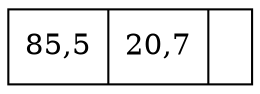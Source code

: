 digraph firstGraph{
rankdir=BT;
node [shape = record];
hashTable [label="<f0>85,5|<f2>20,7|<f1>  "];
}